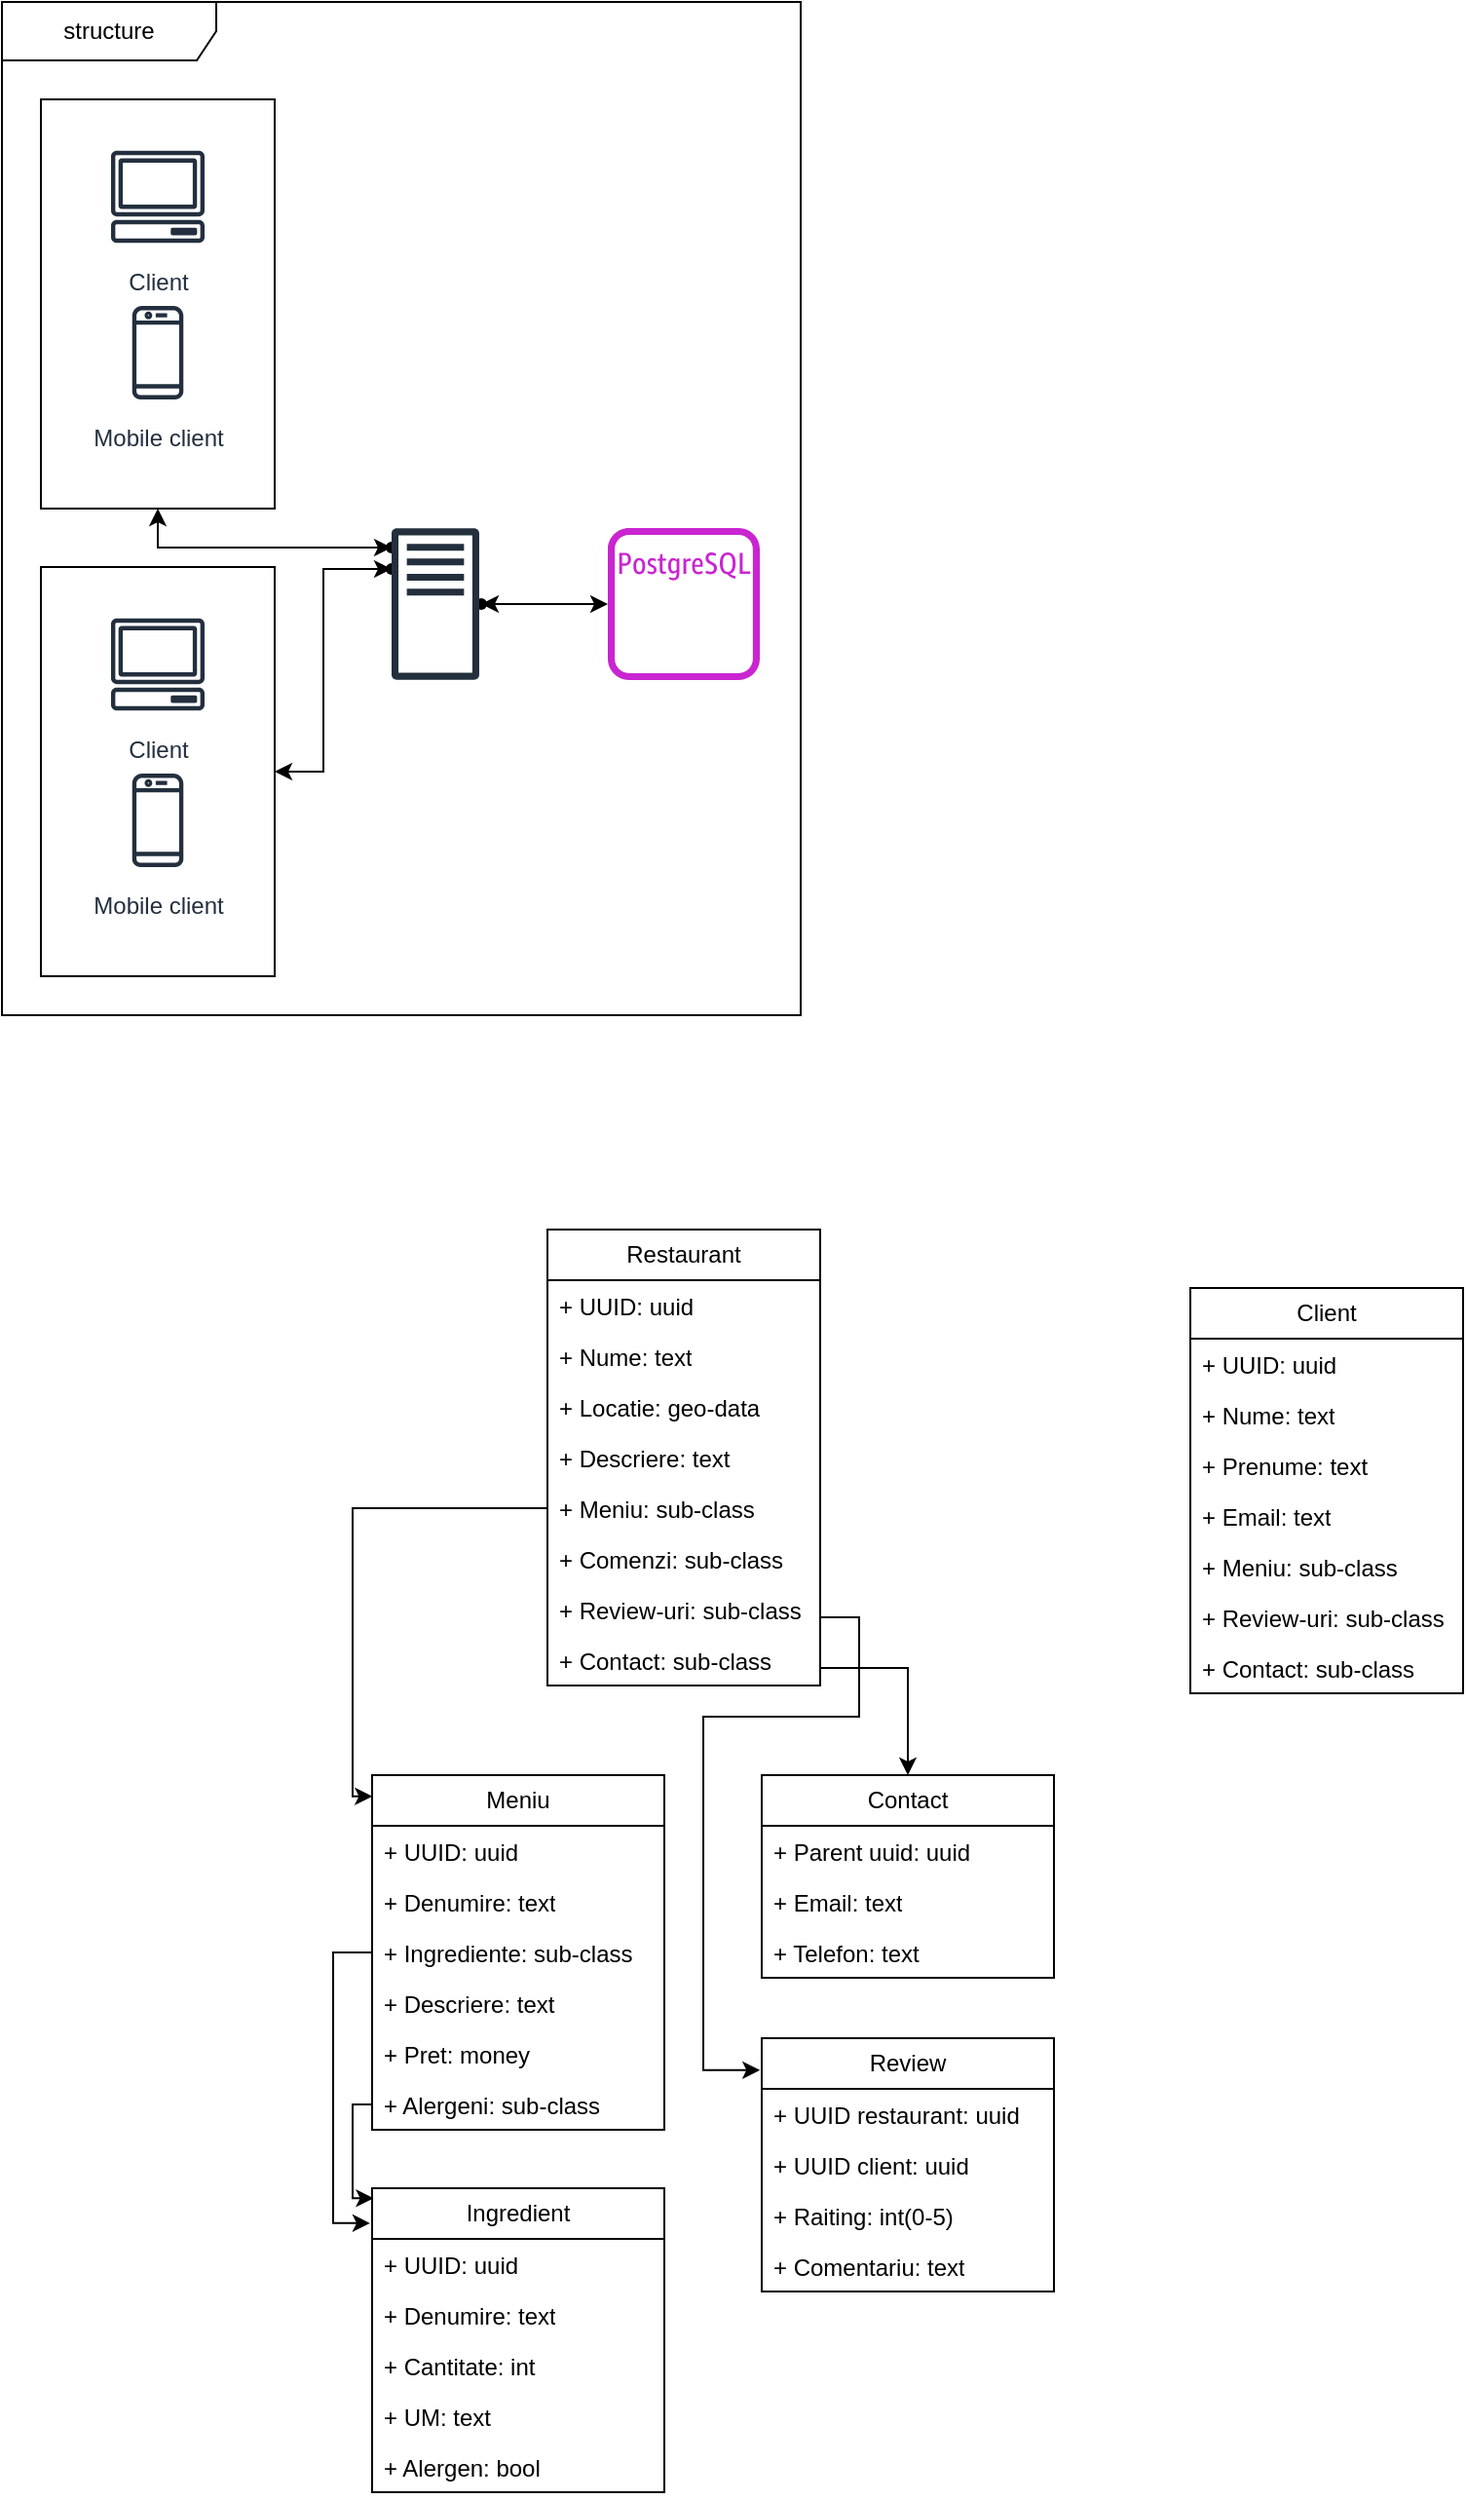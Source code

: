 <mxfile version="23.1.7" type="github">
  <diagram name="Page-1" id="XfxgY6Lsshmj58tB0atF">
    <mxGraphModel dx="1195" dy="638" grid="1" gridSize="10" guides="1" tooltips="1" connect="1" arrows="1" fold="1" page="1" pageScale="1" pageWidth="1200" pageHeight="1920" math="0" shadow="0">
      <root>
        <mxCell id="0" />
        <mxCell id="1" parent="0" />
        <mxCell id="UcbANpmT5Qcqgp9LqlEB-19" value="" style="edgeStyle=orthogonalEdgeStyle;rounded=0;orthogonalLoop=1;jettySize=auto;html=1;startArrow=classic;startFill=1;" edge="1" parent="1" source="UcbANpmT5Qcqgp9LqlEB-11" target="UcbANpmT5Qcqgp9LqlEB-18">
          <mxGeometry relative="1" as="geometry" />
        </mxCell>
        <mxCell id="UcbANpmT5Qcqgp9LqlEB-11" value="" style="rounded=0;whiteSpace=wrap;html=1;" vertex="1" parent="1">
          <mxGeometry x="70" y="410" width="120" height="210" as="geometry" />
        </mxCell>
        <mxCell id="UcbANpmT5Qcqgp9LqlEB-17" value="" style="edgeStyle=orthogonalEdgeStyle;rounded=0;orthogonalLoop=1;jettySize=auto;html=1;startArrow=classic;startFill=1;" edge="1" parent="1" source="UcbANpmT5Qcqgp9LqlEB-10" target="UcbANpmT5Qcqgp9LqlEB-16">
          <mxGeometry relative="1" as="geometry">
            <Array as="points">
              <mxPoint x="130" y="400" />
            </Array>
          </mxGeometry>
        </mxCell>
        <mxCell id="UcbANpmT5Qcqgp9LqlEB-10" value="" style="rounded=0;whiteSpace=wrap;html=1;" vertex="1" parent="1">
          <mxGeometry x="70" y="170" width="120" height="210" as="geometry" />
        </mxCell>
        <mxCell id="UcbANpmT5Qcqgp9LqlEB-22" value="" style="edgeStyle=orthogonalEdgeStyle;rounded=0;orthogonalLoop=1;jettySize=auto;html=1;endArrow=classic;endFill=1;startArrow=classic;startFill=1;" edge="1" parent="1" source="UcbANpmT5Qcqgp9LqlEB-15" target="UcbANpmT5Qcqgp9LqlEB-21">
          <mxGeometry relative="1" as="geometry">
            <mxPoint x="430" y="440" as="sourcePoint" />
          </mxGeometry>
        </mxCell>
        <mxCell id="UcbANpmT5Qcqgp9LqlEB-6" value="Client" style="sketch=0;outlineConnect=0;fontColor=#232F3E;gradientColor=none;strokeColor=#232F3E;fillColor=#ffffff;dashed=0;verticalLabelPosition=bottom;verticalAlign=top;align=center;html=1;fontSize=12;fontStyle=0;aspect=fixed;shape=mxgraph.aws4.resourceIcon;resIcon=mxgraph.aws4.client;" vertex="1" parent="1">
          <mxGeometry x="100" y="190" width="60" height="60" as="geometry" />
        </mxCell>
        <mxCell id="UcbANpmT5Qcqgp9LqlEB-7" value="Mobile client" style="sketch=0;outlineConnect=0;fontColor=#232F3E;gradientColor=none;strokeColor=#232F3E;fillColor=#ffffff;dashed=0;verticalLabelPosition=bottom;verticalAlign=top;align=center;html=1;fontSize=12;fontStyle=0;aspect=fixed;shape=mxgraph.aws4.resourceIcon;resIcon=mxgraph.aws4.mobile_client;" vertex="1" parent="1">
          <mxGeometry x="100" y="270" width="60" height="60" as="geometry" />
        </mxCell>
        <mxCell id="UcbANpmT5Qcqgp9LqlEB-8" value="Client" style="sketch=0;outlineConnect=0;fontColor=#232F3E;gradientColor=none;strokeColor=#232F3E;fillColor=#ffffff;dashed=0;verticalLabelPosition=bottom;verticalAlign=top;align=center;html=1;fontSize=12;fontStyle=0;aspect=fixed;shape=mxgraph.aws4.resourceIcon;resIcon=mxgraph.aws4.client;" vertex="1" parent="1">
          <mxGeometry x="100" y="430" width="60" height="60" as="geometry" />
        </mxCell>
        <mxCell id="UcbANpmT5Qcqgp9LqlEB-9" value="Mobile client" style="sketch=0;outlineConnect=0;fontColor=#232F3E;gradientColor=none;strokeColor=#232F3E;fillColor=#ffffff;dashed=0;verticalLabelPosition=bottom;verticalAlign=top;align=center;html=1;fontSize=12;fontStyle=0;aspect=fixed;shape=mxgraph.aws4.resourceIcon;resIcon=mxgraph.aws4.mobile_client;" vertex="1" parent="1">
          <mxGeometry x="100" y="510" width="60" height="60" as="geometry" />
        </mxCell>
        <mxCell id="UcbANpmT5Qcqgp9LqlEB-15" value="" style="sketch=0;outlineConnect=0;fontColor=#232F3E;gradientColor=none;fillColor=#C925D1;strokeColor=none;dashed=0;verticalLabelPosition=bottom;verticalAlign=top;align=center;html=1;fontSize=12;fontStyle=0;aspect=fixed;pointerEvents=1;shape=mxgraph.aws4.rds_postgresql_instance_alt;" vertex="1" parent="1">
          <mxGeometry x="361" y="390" width="78" height="78" as="geometry" />
        </mxCell>
        <mxCell id="UcbANpmT5Qcqgp9LqlEB-16" value="" style="shape=waypoint;sketch=0;size=6;pointerEvents=1;points=[];fillColor=default;resizable=0;rotatable=0;perimeter=centerPerimeter;snapToPoint=1;rounded=0;" vertex="1" parent="1">
          <mxGeometry x="240" y="390" width="20" height="20" as="geometry" />
        </mxCell>
        <mxCell id="UcbANpmT5Qcqgp9LqlEB-18" value="" style="shape=waypoint;sketch=0;size=6;pointerEvents=1;points=[];fillColor=default;resizable=0;rotatable=0;perimeter=centerPerimeter;snapToPoint=1;rounded=0;" vertex="1" parent="1">
          <mxGeometry x="240" y="401" width="20" height="20" as="geometry" />
        </mxCell>
        <mxCell id="UcbANpmT5Qcqgp9LqlEB-21" value="" style="shape=waypoint;sketch=0;size=6;pointerEvents=1;points=[];fillColor=default;resizable=0;rotatable=0;perimeter=centerPerimeter;snapToPoint=1;" vertex="1" parent="1">
          <mxGeometry x="286" y="419" width="20" height="20" as="geometry" />
        </mxCell>
        <mxCell id="UcbANpmT5Qcqgp9LqlEB-25" value="" style="sketch=0;outlineConnect=0;fontColor=#232F3E;gradientColor=none;fillColor=#232F3D;strokeColor=none;dashed=0;verticalLabelPosition=bottom;verticalAlign=top;align=center;html=1;fontSize=12;fontStyle=0;aspect=fixed;pointerEvents=1;shape=mxgraph.aws4.traditional_server;" vertex="1" parent="1">
          <mxGeometry x="250" y="390" width="45" height="78" as="geometry" />
        </mxCell>
        <mxCell id="UcbANpmT5Qcqgp9LqlEB-26" value="structure" style="shape=umlFrame;whiteSpace=wrap;html=1;pointerEvents=0;width=110;height=30;" vertex="1" parent="1">
          <mxGeometry x="50" y="120" width="410" height="520" as="geometry" />
        </mxCell>
        <mxCell id="UcbANpmT5Qcqgp9LqlEB-32" value="Restaurant" style="swimlane;fontStyle=0;childLayout=stackLayout;horizontal=1;startSize=26;fillColor=none;horizontalStack=0;resizeParent=1;resizeParentMax=0;resizeLast=0;collapsible=1;marginBottom=0;whiteSpace=wrap;html=1;" vertex="1" parent="1">
          <mxGeometry x="330" y="750" width="140" height="234" as="geometry" />
        </mxCell>
        <mxCell id="UcbANpmT5Qcqgp9LqlEB-46" value="+ UUID: uuid" style="text;strokeColor=none;fillColor=none;align=left;verticalAlign=top;spacingLeft=4;spacingRight=4;overflow=hidden;rotatable=0;points=[[0,0.5],[1,0.5]];portConstraint=eastwest;whiteSpace=wrap;html=1;" vertex="1" parent="UcbANpmT5Qcqgp9LqlEB-32">
          <mxGeometry y="26" width="140" height="26" as="geometry" />
        </mxCell>
        <mxCell id="UcbANpmT5Qcqgp9LqlEB-33" value="+ Nume: text" style="text;strokeColor=none;fillColor=none;align=left;verticalAlign=top;spacingLeft=4;spacingRight=4;overflow=hidden;rotatable=0;points=[[0,0.5],[1,0.5]];portConstraint=eastwest;whiteSpace=wrap;html=1;" vertex="1" parent="UcbANpmT5Qcqgp9LqlEB-32">
          <mxGeometry y="52" width="140" height="26" as="geometry" />
        </mxCell>
        <mxCell id="UcbANpmT5Qcqgp9LqlEB-34" value="+ Locatie: geo-data" style="text;strokeColor=none;fillColor=none;align=left;verticalAlign=top;spacingLeft=4;spacingRight=4;overflow=hidden;rotatable=0;points=[[0,0.5],[1,0.5]];portConstraint=eastwest;whiteSpace=wrap;html=1;" vertex="1" parent="UcbANpmT5Qcqgp9LqlEB-32">
          <mxGeometry y="78" width="140" height="26" as="geometry" />
        </mxCell>
        <mxCell id="UcbANpmT5Qcqgp9LqlEB-35" value="+ Descriere: text" style="text;strokeColor=none;fillColor=none;align=left;verticalAlign=top;spacingLeft=4;spacingRight=4;overflow=hidden;rotatable=0;points=[[0,0.5],[1,0.5]];portConstraint=eastwest;whiteSpace=wrap;html=1;" vertex="1" parent="UcbANpmT5Qcqgp9LqlEB-32">
          <mxGeometry y="104" width="140" height="26" as="geometry" />
        </mxCell>
        <mxCell id="UcbANpmT5Qcqgp9LqlEB-36" value="+ Meniu: sub-class" style="text;strokeColor=none;fillColor=none;align=left;verticalAlign=top;spacingLeft=4;spacingRight=4;overflow=hidden;rotatable=0;points=[[0,0.5],[1,0.5]];portConstraint=eastwest;whiteSpace=wrap;html=1;" vertex="1" parent="UcbANpmT5Qcqgp9LqlEB-32">
          <mxGeometry y="130" width="140" height="26" as="geometry" />
        </mxCell>
        <mxCell id="UcbANpmT5Qcqgp9LqlEB-92" value="+ Comenzi: sub-class" style="text;strokeColor=none;fillColor=none;align=left;verticalAlign=top;spacingLeft=4;spacingRight=4;overflow=hidden;rotatable=0;points=[[0,0.5],[1,0.5]];portConstraint=eastwest;whiteSpace=wrap;html=1;" vertex="1" parent="UcbANpmT5Qcqgp9LqlEB-32">
          <mxGeometry y="156" width="140" height="26" as="geometry" />
        </mxCell>
        <mxCell id="UcbANpmT5Qcqgp9LqlEB-37" value="+ Review-uri: sub-class" style="text;strokeColor=none;fillColor=none;align=left;verticalAlign=top;spacingLeft=4;spacingRight=4;overflow=hidden;rotatable=0;points=[[0,0.5],[1,0.5]];portConstraint=eastwest;whiteSpace=wrap;html=1;" vertex="1" parent="UcbANpmT5Qcqgp9LqlEB-32">
          <mxGeometry y="182" width="140" height="26" as="geometry" />
        </mxCell>
        <mxCell id="UcbANpmT5Qcqgp9LqlEB-38" value="+ Contact: sub-class" style="text;strokeColor=none;fillColor=none;align=left;verticalAlign=top;spacingLeft=4;spacingRight=4;overflow=hidden;rotatable=0;points=[[0,0.5],[1,0.5]];portConstraint=eastwest;whiteSpace=wrap;html=1;" vertex="1" parent="UcbANpmT5Qcqgp9LqlEB-32">
          <mxGeometry y="208" width="140" height="26" as="geometry" />
        </mxCell>
        <mxCell id="UcbANpmT5Qcqgp9LqlEB-39" value="Meniu" style="swimlane;fontStyle=0;childLayout=stackLayout;horizontal=1;startSize=26;fillColor=none;horizontalStack=0;resizeParent=1;resizeParentMax=0;resizeLast=0;collapsible=1;marginBottom=0;whiteSpace=wrap;html=1;" vertex="1" parent="1">
          <mxGeometry x="240" y="1030" width="150" height="182" as="geometry" />
        </mxCell>
        <mxCell id="UcbANpmT5Qcqgp9LqlEB-49" value="+ UUID: uuid" style="text;strokeColor=none;fillColor=none;align=left;verticalAlign=top;spacingLeft=4;spacingRight=4;overflow=hidden;rotatable=0;points=[[0,0.5],[1,0.5]];portConstraint=eastwest;whiteSpace=wrap;html=1;" vertex="1" parent="UcbANpmT5Qcqgp9LqlEB-39">
          <mxGeometry y="26" width="150" height="26" as="geometry" />
        </mxCell>
        <mxCell id="UcbANpmT5Qcqgp9LqlEB-40" value="+ Denumire: text" style="text;strokeColor=none;fillColor=none;align=left;verticalAlign=top;spacingLeft=4;spacingRight=4;overflow=hidden;rotatable=0;points=[[0,0.5],[1,0.5]];portConstraint=eastwest;whiteSpace=wrap;html=1;" vertex="1" parent="UcbANpmT5Qcqgp9LqlEB-39">
          <mxGeometry y="52" width="150" height="26" as="geometry" />
        </mxCell>
        <mxCell id="UcbANpmT5Qcqgp9LqlEB-41" value="+ Ingrediente: sub-class" style="text;strokeColor=none;fillColor=none;align=left;verticalAlign=top;spacingLeft=4;spacingRight=4;overflow=hidden;rotatable=0;points=[[0,0.5],[1,0.5]];portConstraint=eastwest;whiteSpace=wrap;html=1;" vertex="1" parent="UcbANpmT5Qcqgp9LqlEB-39">
          <mxGeometry y="78" width="150" height="26" as="geometry" />
        </mxCell>
        <mxCell id="UcbANpmT5Qcqgp9LqlEB-42" value="+ Descriere: text" style="text;strokeColor=none;fillColor=none;align=left;verticalAlign=top;spacingLeft=4;spacingRight=4;overflow=hidden;rotatable=0;points=[[0,0.5],[1,0.5]];portConstraint=eastwest;whiteSpace=wrap;html=1;" vertex="1" parent="UcbANpmT5Qcqgp9LqlEB-39">
          <mxGeometry y="104" width="150" height="26" as="geometry" />
        </mxCell>
        <mxCell id="UcbANpmT5Qcqgp9LqlEB-43" value="+ Pret: money" style="text;strokeColor=none;fillColor=none;align=left;verticalAlign=top;spacingLeft=4;spacingRight=4;overflow=hidden;rotatable=0;points=[[0,0.5],[1,0.5]];portConstraint=eastwest;whiteSpace=wrap;html=1;" vertex="1" parent="UcbANpmT5Qcqgp9LqlEB-39">
          <mxGeometry y="130" width="150" height="26" as="geometry" />
        </mxCell>
        <mxCell id="UcbANpmT5Qcqgp9LqlEB-59" value="+ Alergeni: sub-class" style="text;strokeColor=none;fillColor=none;align=left;verticalAlign=top;spacingLeft=4;spacingRight=4;overflow=hidden;rotatable=0;points=[[0,0.5],[1,0.5]];portConstraint=eastwest;whiteSpace=wrap;html=1;" vertex="1" parent="UcbANpmT5Qcqgp9LqlEB-39">
          <mxGeometry y="156" width="150" height="26" as="geometry" />
        </mxCell>
        <mxCell id="UcbANpmT5Qcqgp9LqlEB-51" style="edgeStyle=orthogonalEdgeStyle;rounded=0;orthogonalLoop=1;jettySize=auto;html=1;entryX=0.001;entryY=0.06;entryDx=0;entryDy=0;entryPerimeter=0;exitX=0;exitY=0.5;exitDx=0;exitDy=0;" edge="1" parent="1" source="UcbANpmT5Qcqgp9LqlEB-36" target="UcbANpmT5Qcqgp9LqlEB-39">
          <mxGeometry relative="1" as="geometry">
            <Array as="points">
              <mxPoint x="230" y="893" />
              <mxPoint x="230" y="1041" />
            </Array>
          </mxGeometry>
        </mxCell>
        <mxCell id="UcbANpmT5Qcqgp9LqlEB-52" value="Ingredient" style="swimlane;fontStyle=0;childLayout=stackLayout;horizontal=1;startSize=26;fillColor=none;horizontalStack=0;resizeParent=1;resizeParentMax=0;resizeLast=0;collapsible=1;marginBottom=0;whiteSpace=wrap;html=1;" vertex="1" parent="1">
          <mxGeometry x="240" y="1242" width="150" height="156" as="geometry" />
        </mxCell>
        <mxCell id="UcbANpmT5Qcqgp9LqlEB-53" value="+ UUID: uuid" style="text;strokeColor=none;fillColor=none;align=left;verticalAlign=top;spacingLeft=4;spacingRight=4;overflow=hidden;rotatable=0;points=[[0,0.5],[1,0.5]];portConstraint=eastwest;whiteSpace=wrap;html=1;" vertex="1" parent="UcbANpmT5Qcqgp9LqlEB-52">
          <mxGeometry y="26" width="150" height="26" as="geometry" />
        </mxCell>
        <mxCell id="UcbANpmT5Qcqgp9LqlEB-54" value="+ Denumire: text" style="text;strokeColor=none;fillColor=none;align=left;verticalAlign=top;spacingLeft=4;spacingRight=4;overflow=hidden;rotatable=0;points=[[0,0.5],[1,0.5]];portConstraint=eastwest;whiteSpace=wrap;html=1;" vertex="1" parent="UcbANpmT5Qcqgp9LqlEB-52">
          <mxGeometry y="52" width="150" height="26" as="geometry" />
        </mxCell>
        <mxCell id="UcbANpmT5Qcqgp9LqlEB-55" value="+ Cantitate: int" style="text;strokeColor=none;fillColor=none;align=left;verticalAlign=top;spacingLeft=4;spacingRight=4;overflow=hidden;rotatable=0;points=[[0,0.5],[1,0.5]];portConstraint=eastwest;whiteSpace=wrap;html=1;" vertex="1" parent="UcbANpmT5Qcqgp9LqlEB-52">
          <mxGeometry y="78" width="150" height="26" as="geometry" />
        </mxCell>
        <mxCell id="UcbANpmT5Qcqgp9LqlEB-56" value="+ UM: text" style="text;strokeColor=none;fillColor=none;align=left;verticalAlign=top;spacingLeft=4;spacingRight=4;overflow=hidden;rotatable=0;points=[[0,0.5],[1,0.5]];portConstraint=eastwest;whiteSpace=wrap;html=1;" vertex="1" parent="UcbANpmT5Qcqgp9LqlEB-52">
          <mxGeometry y="104" width="150" height="26" as="geometry" />
        </mxCell>
        <mxCell id="UcbANpmT5Qcqgp9LqlEB-57" value="+ Alergen: bool" style="text;strokeColor=none;fillColor=none;align=left;verticalAlign=top;spacingLeft=4;spacingRight=4;overflow=hidden;rotatable=0;points=[[0,0.5],[1,0.5]];portConstraint=eastwest;whiteSpace=wrap;html=1;" vertex="1" parent="UcbANpmT5Qcqgp9LqlEB-52">
          <mxGeometry y="130" width="150" height="26" as="geometry" />
        </mxCell>
        <mxCell id="UcbANpmT5Qcqgp9LqlEB-63" value="Contact" style="swimlane;fontStyle=0;childLayout=stackLayout;horizontal=1;startSize=26;fillColor=none;horizontalStack=0;resizeParent=1;resizeParentMax=0;resizeLast=0;collapsible=1;marginBottom=0;whiteSpace=wrap;html=1;" vertex="1" parent="1">
          <mxGeometry x="440" y="1030" width="150" height="104" as="geometry" />
        </mxCell>
        <mxCell id="UcbANpmT5Qcqgp9LqlEB-64" value="+ Parent uuid: uuid" style="text;strokeColor=none;fillColor=none;align=left;verticalAlign=top;spacingLeft=4;spacingRight=4;overflow=hidden;rotatable=0;points=[[0,0.5],[1,0.5]];portConstraint=eastwest;whiteSpace=wrap;html=1;" vertex="1" parent="UcbANpmT5Qcqgp9LqlEB-63">
          <mxGeometry y="26" width="150" height="26" as="geometry" />
        </mxCell>
        <mxCell id="UcbANpmT5Qcqgp9LqlEB-65" value="+ Email: text" style="text;strokeColor=none;fillColor=none;align=left;verticalAlign=top;spacingLeft=4;spacingRight=4;overflow=hidden;rotatable=0;points=[[0,0.5],[1,0.5]];portConstraint=eastwest;whiteSpace=wrap;html=1;" vertex="1" parent="UcbANpmT5Qcqgp9LqlEB-63">
          <mxGeometry y="52" width="150" height="26" as="geometry" />
        </mxCell>
        <mxCell id="UcbANpmT5Qcqgp9LqlEB-66" value="+ Telefon: text" style="text;strokeColor=none;fillColor=none;align=left;verticalAlign=top;spacingLeft=4;spacingRight=4;overflow=hidden;rotatable=0;points=[[0,0.5],[1,0.5]];portConstraint=eastwest;whiteSpace=wrap;html=1;" vertex="1" parent="UcbANpmT5Qcqgp9LqlEB-63">
          <mxGeometry y="78" width="150" height="26" as="geometry" />
        </mxCell>
        <mxCell id="UcbANpmT5Qcqgp9LqlEB-71" style="edgeStyle=orthogonalEdgeStyle;rounded=0;orthogonalLoop=1;jettySize=auto;html=1;exitX=1;exitY=0.5;exitDx=0;exitDy=0;entryX=0.5;entryY=0;entryDx=0;entryDy=0;" edge="1" parent="1" source="UcbANpmT5Qcqgp9LqlEB-38" target="UcbANpmT5Qcqgp9LqlEB-63">
          <mxGeometry relative="1" as="geometry">
            <Array as="points">
              <mxPoint x="515" y="975" />
            </Array>
          </mxGeometry>
        </mxCell>
        <mxCell id="UcbANpmT5Qcqgp9LqlEB-72" value="Review" style="swimlane;fontStyle=0;childLayout=stackLayout;horizontal=1;startSize=26;fillColor=none;horizontalStack=0;resizeParent=1;resizeParentMax=0;resizeLast=0;collapsible=1;marginBottom=0;whiteSpace=wrap;html=1;" vertex="1" parent="1">
          <mxGeometry x="440" y="1165" width="150" height="130" as="geometry" />
        </mxCell>
        <mxCell id="UcbANpmT5Qcqgp9LqlEB-73" value="+ UUID restaurant: uuid" style="text;strokeColor=none;fillColor=none;align=left;verticalAlign=top;spacingLeft=4;spacingRight=4;overflow=hidden;rotatable=0;points=[[0,0.5],[1,0.5]];portConstraint=eastwest;whiteSpace=wrap;html=1;" vertex="1" parent="UcbANpmT5Qcqgp9LqlEB-72">
          <mxGeometry y="26" width="150" height="26" as="geometry" />
        </mxCell>
        <mxCell id="UcbANpmT5Qcqgp9LqlEB-74" value="+ UUID client: uuid" style="text;strokeColor=none;fillColor=none;align=left;verticalAlign=top;spacingLeft=4;spacingRight=4;overflow=hidden;rotatable=0;points=[[0,0.5],[1,0.5]];portConstraint=eastwest;whiteSpace=wrap;html=1;" vertex="1" parent="UcbANpmT5Qcqgp9LqlEB-72">
          <mxGeometry y="52" width="150" height="26" as="geometry" />
        </mxCell>
        <mxCell id="UcbANpmT5Qcqgp9LqlEB-78" value="+ Raiting: int(0-5)" style="text;strokeColor=none;fillColor=none;align=left;verticalAlign=top;spacingLeft=4;spacingRight=4;overflow=hidden;rotatable=0;points=[[0,0.5],[1,0.5]];portConstraint=eastwest;whiteSpace=wrap;html=1;" vertex="1" parent="UcbANpmT5Qcqgp9LqlEB-72">
          <mxGeometry y="78" width="150" height="26" as="geometry" />
        </mxCell>
        <mxCell id="UcbANpmT5Qcqgp9LqlEB-75" value="+ Comentariu: text" style="text;strokeColor=none;fillColor=none;align=left;verticalAlign=top;spacingLeft=4;spacingRight=4;overflow=hidden;rotatable=0;points=[[0,0.5],[1,0.5]];portConstraint=eastwest;whiteSpace=wrap;html=1;" vertex="1" parent="UcbANpmT5Qcqgp9LqlEB-72">
          <mxGeometry y="104" width="150" height="26" as="geometry" />
        </mxCell>
        <mxCell id="UcbANpmT5Qcqgp9LqlEB-79" style="edgeStyle=orthogonalEdgeStyle;rounded=0;orthogonalLoop=1;jettySize=auto;html=1;entryX=-0.006;entryY=0.126;entryDx=0;entryDy=0;entryPerimeter=0;exitX=1;exitY=0.5;exitDx=0;exitDy=0;" edge="1" parent="1" source="UcbANpmT5Qcqgp9LqlEB-37" target="UcbANpmT5Qcqgp9LqlEB-72">
          <mxGeometry relative="1" as="geometry">
            <Array as="points">
              <mxPoint x="490" y="949" />
              <mxPoint x="490" y="1000" />
              <mxPoint x="410" y="1000" />
              <mxPoint x="410" y="1181" />
            </Array>
          </mxGeometry>
        </mxCell>
        <mxCell id="UcbANpmT5Qcqgp9LqlEB-80" style="edgeStyle=orthogonalEdgeStyle;rounded=0;orthogonalLoop=1;jettySize=auto;html=1;entryX=0.005;entryY=0.033;entryDx=0;entryDy=0;entryPerimeter=0;" edge="1" parent="1" source="UcbANpmT5Qcqgp9LqlEB-59" target="UcbANpmT5Qcqgp9LqlEB-52">
          <mxGeometry relative="1" as="geometry">
            <Array as="points">
              <mxPoint x="230" y="1199" />
              <mxPoint x="230" y="1247" />
            </Array>
          </mxGeometry>
        </mxCell>
        <mxCell id="UcbANpmT5Qcqgp9LqlEB-81" style="edgeStyle=orthogonalEdgeStyle;rounded=0;orthogonalLoop=1;jettySize=auto;html=1;entryX=-0.007;entryY=0.115;entryDx=0;entryDy=0;entryPerimeter=0;" edge="1" parent="1" source="UcbANpmT5Qcqgp9LqlEB-41" target="UcbANpmT5Qcqgp9LqlEB-52">
          <mxGeometry relative="1" as="geometry" />
        </mxCell>
        <mxCell id="UcbANpmT5Qcqgp9LqlEB-82" value="Client" style="swimlane;fontStyle=0;childLayout=stackLayout;horizontal=1;startSize=26;fillColor=none;horizontalStack=0;resizeParent=1;resizeParentMax=0;resizeLast=0;collapsible=1;marginBottom=0;whiteSpace=wrap;html=1;" vertex="1" parent="1">
          <mxGeometry x="660" y="780" width="140" height="208" as="geometry" />
        </mxCell>
        <mxCell id="UcbANpmT5Qcqgp9LqlEB-83" value="+ UUID: uuid" style="text;strokeColor=none;fillColor=none;align=left;verticalAlign=top;spacingLeft=4;spacingRight=4;overflow=hidden;rotatable=0;points=[[0,0.5],[1,0.5]];portConstraint=eastwest;whiteSpace=wrap;html=1;" vertex="1" parent="UcbANpmT5Qcqgp9LqlEB-82">
          <mxGeometry y="26" width="140" height="26" as="geometry" />
        </mxCell>
        <mxCell id="UcbANpmT5Qcqgp9LqlEB-84" value="+ Nume: text" style="text;strokeColor=none;fillColor=none;align=left;verticalAlign=top;spacingLeft=4;spacingRight=4;overflow=hidden;rotatable=0;points=[[0,0.5],[1,0.5]];portConstraint=eastwest;whiteSpace=wrap;html=1;" vertex="1" parent="UcbANpmT5Qcqgp9LqlEB-82">
          <mxGeometry y="52" width="140" height="26" as="geometry" />
        </mxCell>
        <mxCell id="UcbANpmT5Qcqgp9LqlEB-85" value="+ Prenume: text" style="text;strokeColor=none;fillColor=none;align=left;verticalAlign=top;spacingLeft=4;spacingRight=4;overflow=hidden;rotatable=0;points=[[0,0.5],[1,0.5]];portConstraint=eastwest;whiteSpace=wrap;html=1;" vertex="1" parent="UcbANpmT5Qcqgp9LqlEB-82">
          <mxGeometry y="78" width="140" height="26" as="geometry" />
        </mxCell>
        <mxCell id="UcbANpmT5Qcqgp9LqlEB-86" value="+ Email: text" style="text;strokeColor=none;fillColor=none;align=left;verticalAlign=top;spacingLeft=4;spacingRight=4;overflow=hidden;rotatable=0;points=[[0,0.5],[1,0.5]];portConstraint=eastwest;whiteSpace=wrap;html=1;" vertex="1" parent="UcbANpmT5Qcqgp9LqlEB-82">
          <mxGeometry y="104" width="140" height="26" as="geometry" />
        </mxCell>
        <mxCell id="UcbANpmT5Qcqgp9LqlEB-87" value="+ Meniu: sub-class" style="text;strokeColor=none;fillColor=none;align=left;verticalAlign=top;spacingLeft=4;spacingRight=4;overflow=hidden;rotatable=0;points=[[0,0.5],[1,0.5]];portConstraint=eastwest;whiteSpace=wrap;html=1;" vertex="1" parent="UcbANpmT5Qcqgp9LqlEB-82">
          <mxGeometry y="130" width="140" height="26" as="geometry" />
        </mxCell>
        <mxCell id="UcbANpmT5Qcqgp9LqlEB-88" value="+ Review-uri: sub-class" style="text;strokeColor=none;fillColor=none;align=left;verticalAlign=top;spacingLeft=4;spacingRight=4;overflow=hidden;rotatable=0;points=[[0,0.5],[1,0.5]];portConstraint=eastwest;whiteSpace=wrap;html=1;" vertex="1" parent="UcbANpmT5Qcqgp9LqlEB-82">
          <mxGeometry y="156" width="140" height="26" as="geometry" />
        </mxCell>
        <mxCell id="UcbANpmT5Qcqgp9LqlEB-89" value="+ Contact: sub-class" style="text;strokeColor=none;fillColor=none;align=left;verticalAlign=top;spacingLeft=4;spacingRight=4;overflow=hidden;rotatable=0;points=[[0,0.5],[1,0.5]];portConstraint=eastwest;whiteSpace=wrap;html=1;" vertex="1" parent="UcbANpmT5Qcqgp9LqlEB-82">
          <mxGeometry y="182" width="140" height="26" as="geometry" />
        </mxCell>
      </root>
    </mxGraphModel>
  </diagram>
</mxfile>
